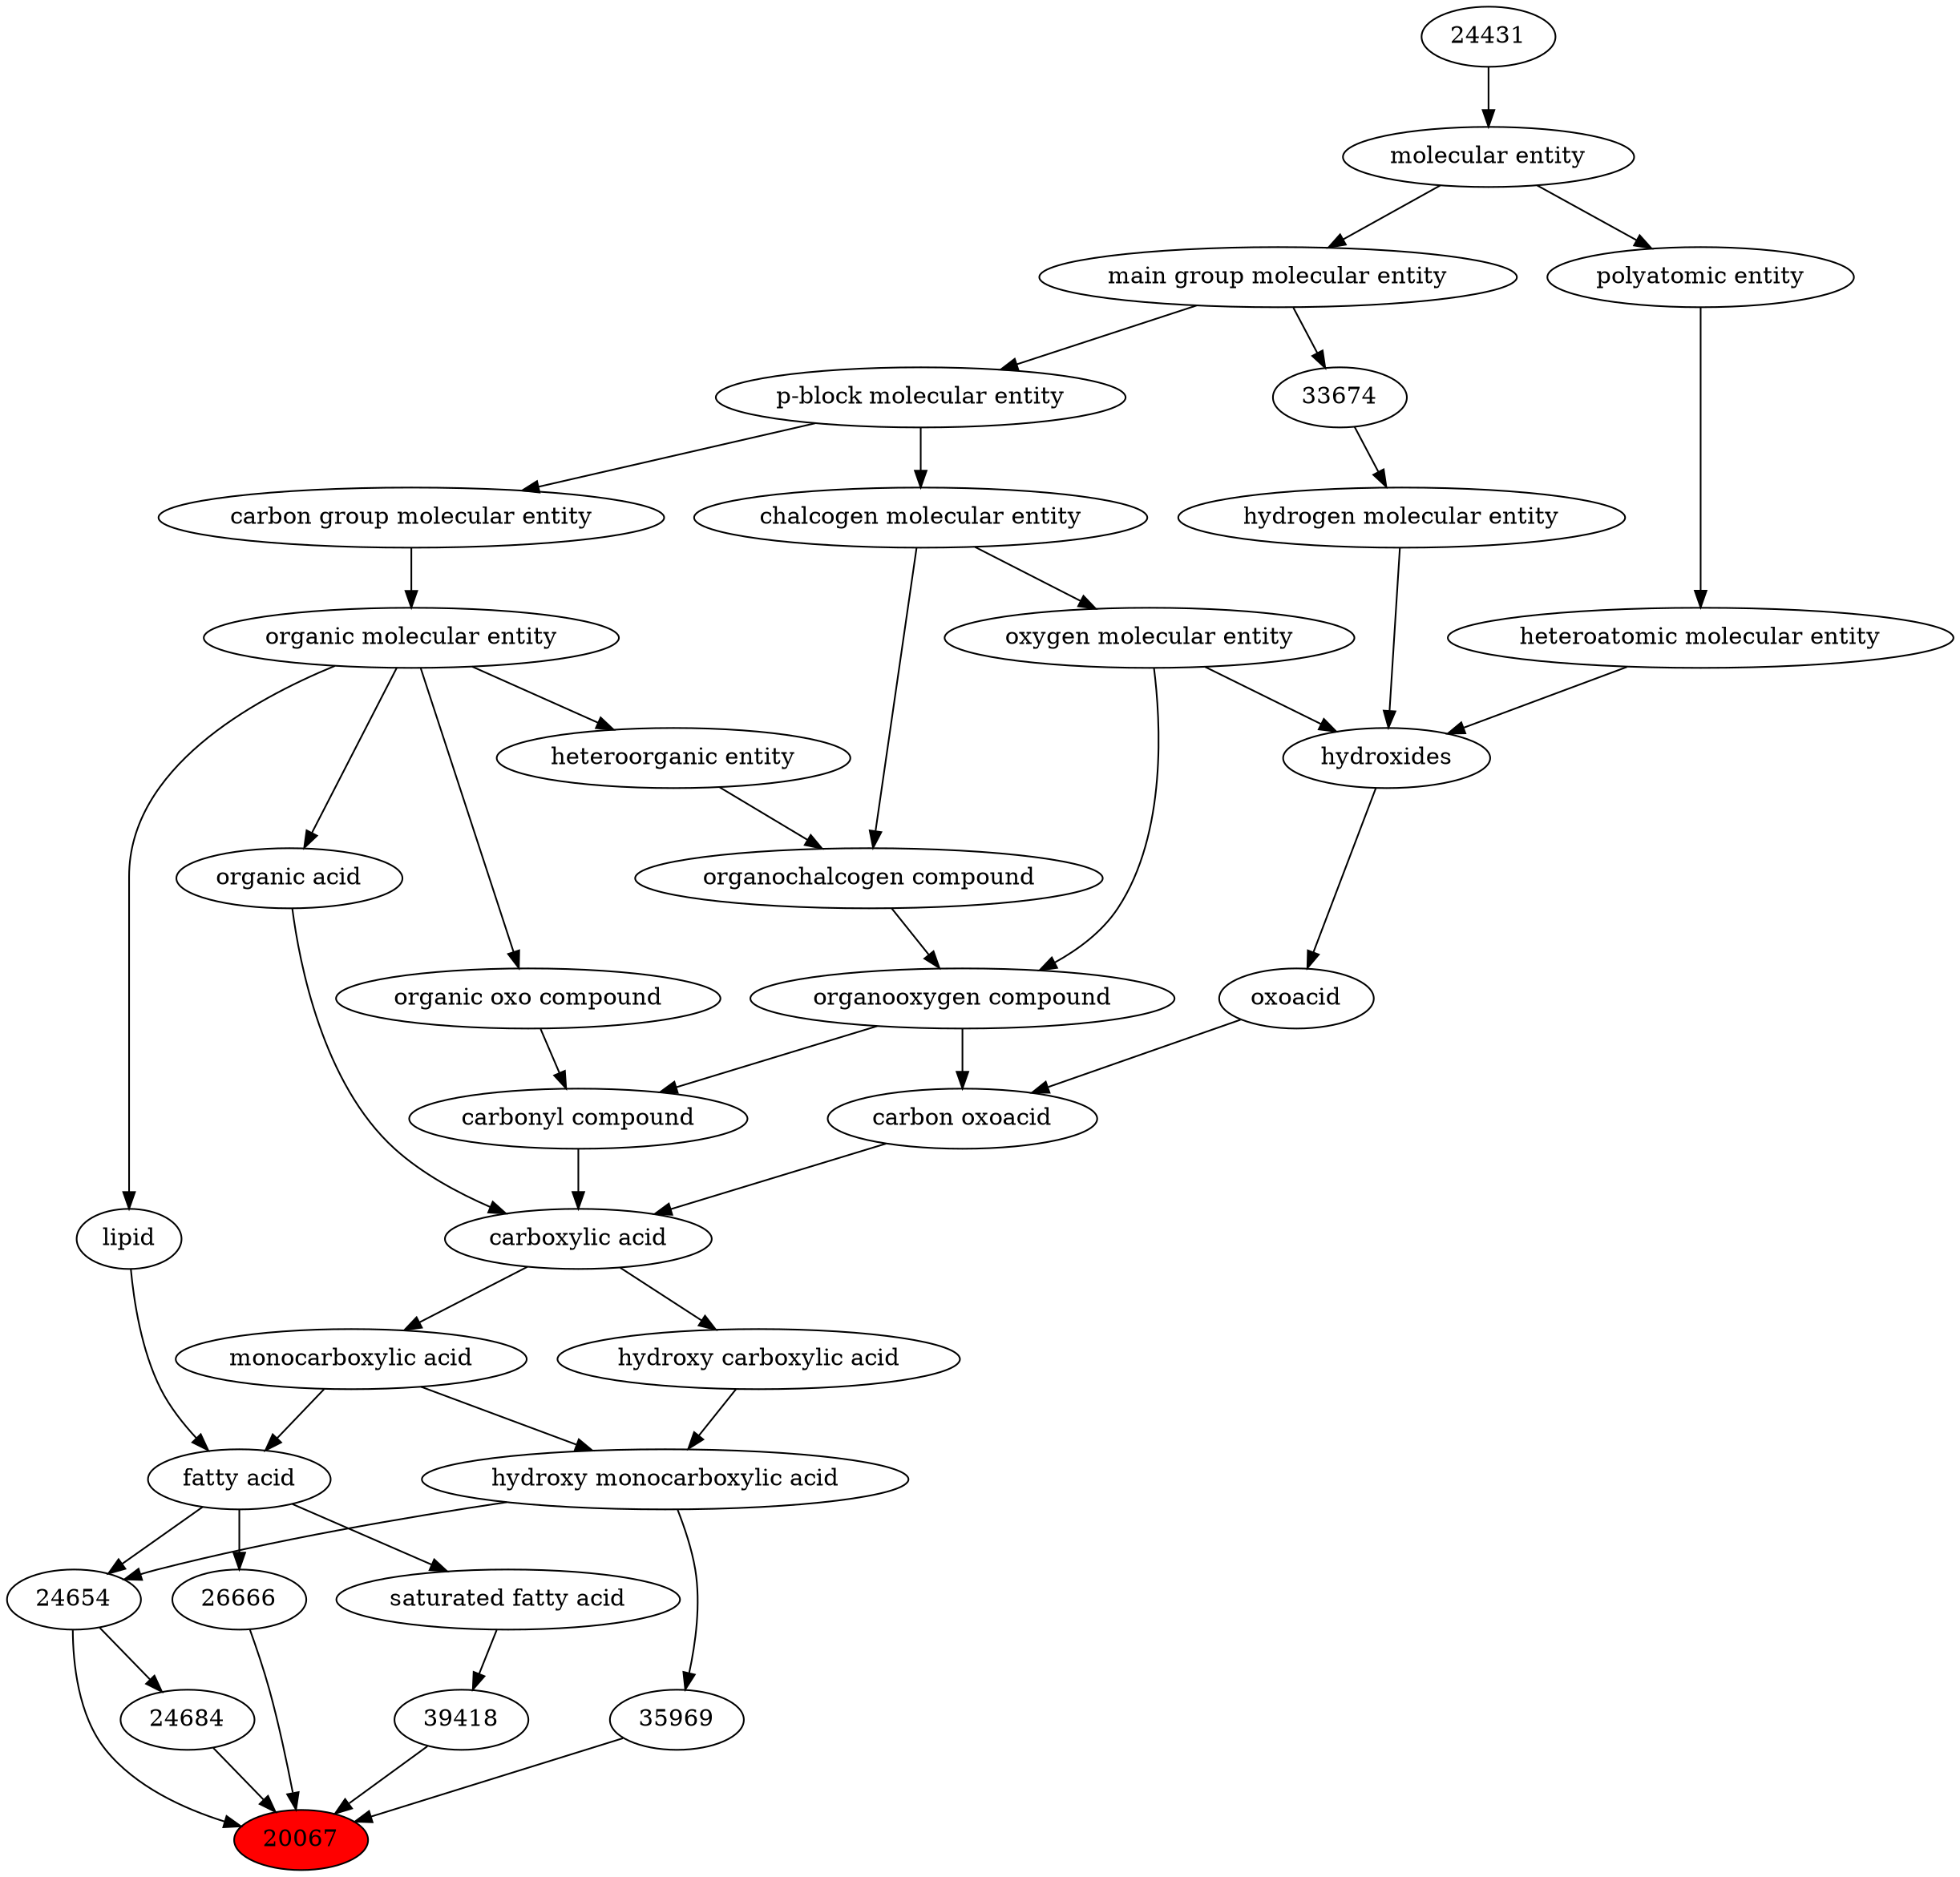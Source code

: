 digraph tree{ 
20067 [label="20067" fillcolor=red style=filled]
35969 -> 20067
24684 -> 20067
24654 -> 20067
39418 -> 20067
26666 -> 20067
35969 [label="35969"]
35868 -> 35969
24684 [label="24684"]
24654 -> 24684
24654 [label="24654"]
35868 -> 24654
35366 -> 24654
39418 [label="39418"]
26607 -> 39418
26666 [label="26666"]
35366 -> 26666
35868 [label="hydroxy monocarboxylic acid"]
25384 -> 35868
24669 -> 35868
35366 [label="fatty acid"]
25384 -> 35366
18059 -> 35366
26607 [label="saturated fatty acid"]
35366 -> 26607
25384 [label="monocarboxylic acid"]
33575 -> 25384
24669 [label="hydroxy carboxylic acid"]
33575 -> 24669
18059 [label="lipid"]
50860 -> 18059
33575 [label="carboxylic acid"]
36586 -> 33575
35605 -> 33575
64709 -> 33575
50860 [label="organic molecular entity"]
33582 -> 50860
36586 [label="carbonyl compound"]
36587 -> 36586
36963 -> 36586
35605 [label="carbon oxoacid"]
24833 -> 35605
36963 -> 35605
64709 [label="organic acid"]
50860 -> 64709
33582 [label="carbon group molecular entity"]
33675 -> 33582
36587 [label="organic oxo compound"]
50860 -> 36587
36963 [label="organooxygen compound"]
36962 -> 36963
25806 -> 36963
24833 [label="oxoacid"]
24651 -> 24833
33675 [label="p-block molecular entity"]
33579 -> 33675
36962 [label="organochalcogen compound"]
33285 -> 36962
33304 -> 36962
25806 [label="oxygen molecular entity"]
33304 -> 25806
24651 [label="hydroxides"]
25806 -> 24651
33608 -> 24651
37577 -> 24651
33579 [label="main group molecular entity"]
23367 -> 33579
33285 [label="heteroorganic entity"]
50860 -> 33285
33304 [label="chalcogen molecular entity"]
33675 -> 33304
33608 [label="hydrogen molecular entity"]
33674 -> 33608
37577 [label="heteroatomic molecular entity"]
36357 -> 37577
23367 [label="molecular entity"]
24431 -> 23367
33674 [label="33674"]
33579 -> 33674
36357 [label="polyatomic entity"]
23367 -> 36357
24431 [label="24431"]
}